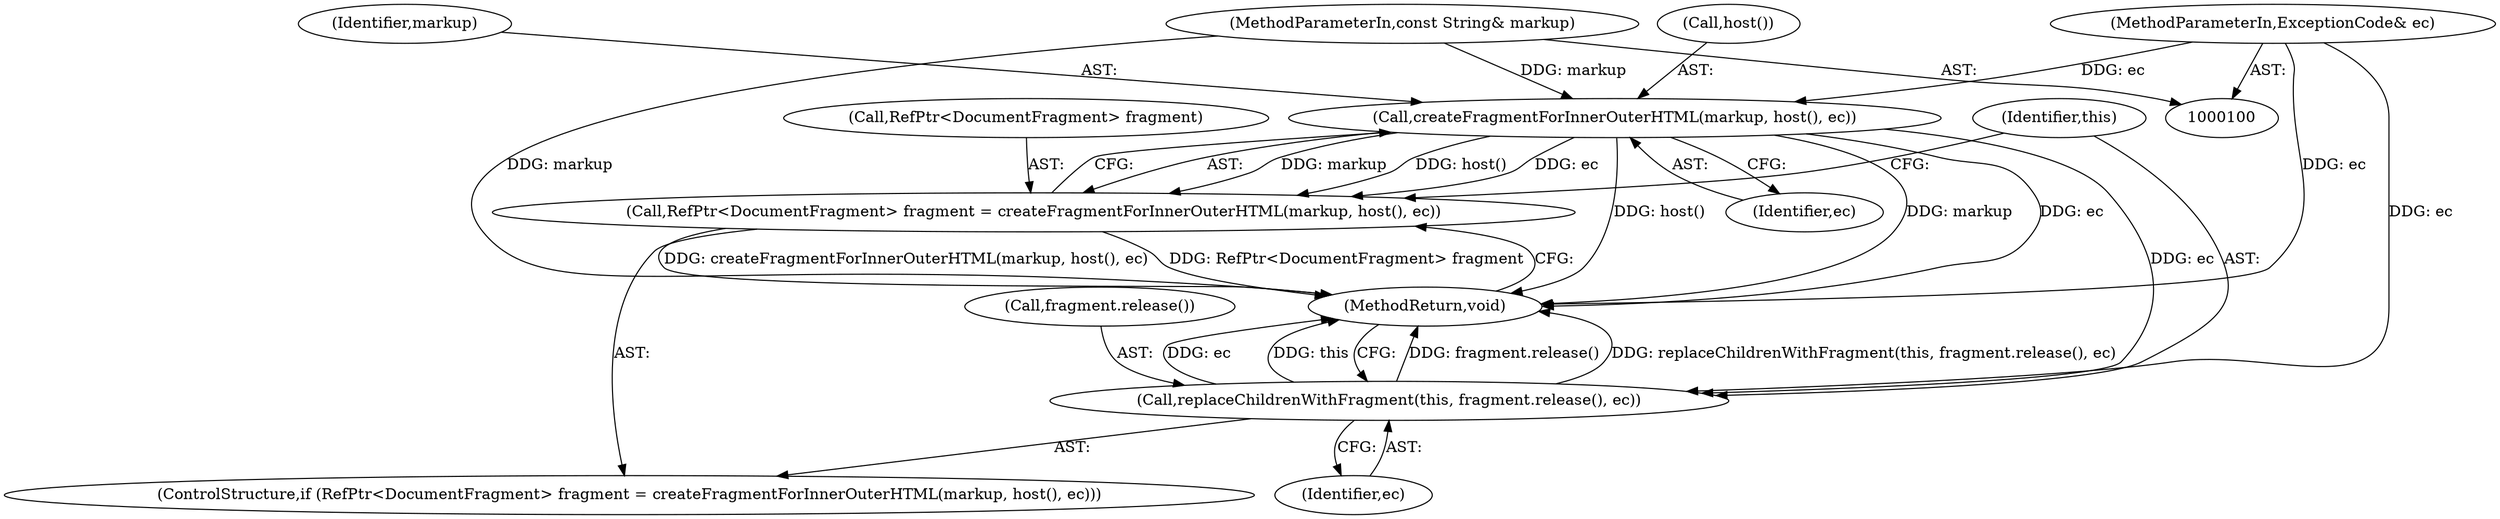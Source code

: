 digraph "0_Chrome_73edae623529f04c668268de49d00324b96166a2_2@API" {
"1000111" [label="(Call,createFragmentForInnerOuterHTML(markup, host(), ec))"];
"1000101" [label="(MethodParameterIn,const String& markup)"];
"1000102" [label="(MethodParameterIn,ExceptionCode& ec)"];
"1000105" [label="(Call,RefPtr<DocumentFragment> fragment = createFragmentForInnerOuterHTML(markup, host(), ec))"];
"1000115" [label="(Call,replaceChildrenWithFragment(this, fragment.release(), ec))"];
"1000119" [label="(MethodReturn,void)"];
"1000105" [label="(Call,RefPtr<DocumentFragment> fragment = createFragmentForInnerOuterHTML(markup, host(), ec))"];
"1000101" [label="(MethodParameterIn,const String& markup)"];
"1000104" [label="(ControlStructure,if (RefPtr<DocumentFragment> fragment = createFragmentForInnerOuterHTML(markup, host(), ec)))"];
"1000117" [label="(Call,fragment.release())"];
"1000102" [label="(MethodParameterIn,ExceptionCode& ec)"];
"1000116" [label="(Identifier,this)"];
"1000111" [label="(Call,createFragmentForInnerOuterHTML(markup, host(), ec))"];
"1000106" [label="(Call,RefPtr<DocumentFragment> fragment)"];
"1000118" [label="(Identifier,ec)"];
"1000113" [label="(Call,host())"];
"1000115" [label="(Call,replaceChildrenWithFragment(this, fragment.release(), ec))"];
"1000112" [label="(Identifier,markup)"];
"1000114" [label="(Identifier,ec)"];
"1000111" -> "1000105"  [label="AST: "];
"1000111" -> "1000114"  [label="CFG: "];
"1000112" -> "1000111"  [label="AST: "];
"1000113" -> "1000111"  [label="AST: "];
"1000114" -> "1000111"  [label="AST: "];
"1000105" -> "1000111"  [label="CFG: "];
"1000111" -> "1000119"  [label="DDG: ec"];
"1000111" -> "1000119"  [label="DDG: markup"];
"1000111" -> "1000119"  [label="DDG: host()"];
"1000111" -> "1000105"  [label="DDG: markup"];
"1000111" -> "1000105"  [label="DDG: host()"];
"1000111" -> "1000105"  [label="DDG: ec"];
"1000101" -> "1000111"  [label="DDG: markup"];
"1000102" -> "1000111"  [label="DDG: ec"];
"1000111" -> "1000115"  [label="DDG: ec"];
"1000101" -> "1000100"  [label="AST: "];
"1000101" -> "1000119"  [label="DDG: markup"];
"1000102" -> "1000100"  [label="AST: "];
"1000102" -> "1000119"  [label="DDG: ec"];
"1000102" -> "1000115"  [label="DDG: ec"];
"1000105" -> "1000104"  [label="AST: "];
"1000106" -> "1000105"  [label="AST: "];
"1000116" -> "1000105"  [label="CFG: "];
"1000119" -> "1000105"  [label="CFG: "];
"1000105" -> "1000119"  [label="DDG: createFragmentForInnerOuterHTML(markup, host(), ec)"];
"1000105" -> "1000119"  [label="DDG: RefPtr<DocumentFragment> fragment"];
"1000115" -> "1000104"  [label="AST: "];
"1000115" -> "1000118"  [label="CFG: "];
"1000116" -> "1000115"  [label="AST: "];
"1000117" -> "1000115"  [label="AST: "];
"1000118" -> "1000115"  [label="AST: "];
"1000119" -> "1000115"  [label="CFG: "];
"1000115" -> "1000119"  [label="DDG: fragment.release()"];
"1000115" -> "1000119"  [label="DDG: replaceChildrenWithFragment(this, fragment.release(), ec)"];
"1000115" -> "1000119"  [label="DDG: ec"];
"1000115" -> "1000119"  [label="DDG: this"];
}
